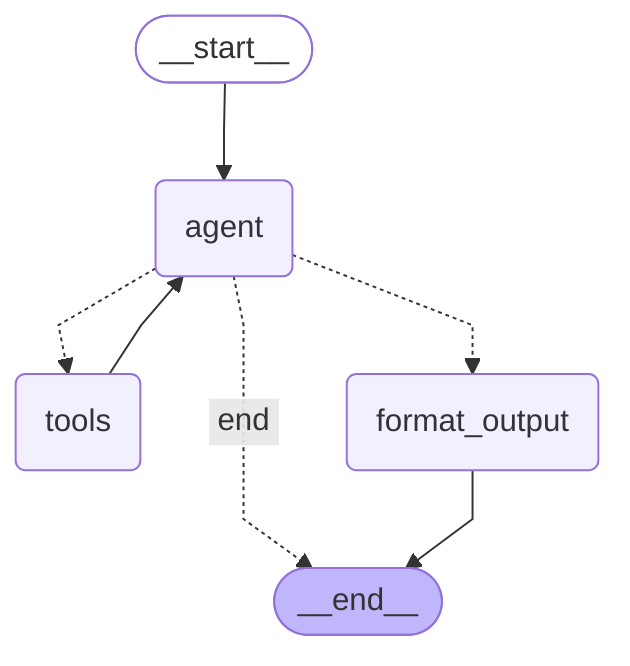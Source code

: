 ---
config:
  flowchart:
    curve: linear
---
graph TD;
	__start__([<p>__start__</p>]):::first
	agent(agent)
	tools(tools)
	format_output(format_output)
	__end__([<p>__end__</p>]):::last
	__start__ --> agent;
	agent -. &nbsp;end&nbsp; .-> __end__;
	agent -.-> format_output;
	agent -.-> tools;
	tools --> agent;
	format_output --> __end__;
	classDef default fill:#f2f0ff,line-height:1.2
	classDef first fill-opacity:0
	classDef last fill:#bfb6fc